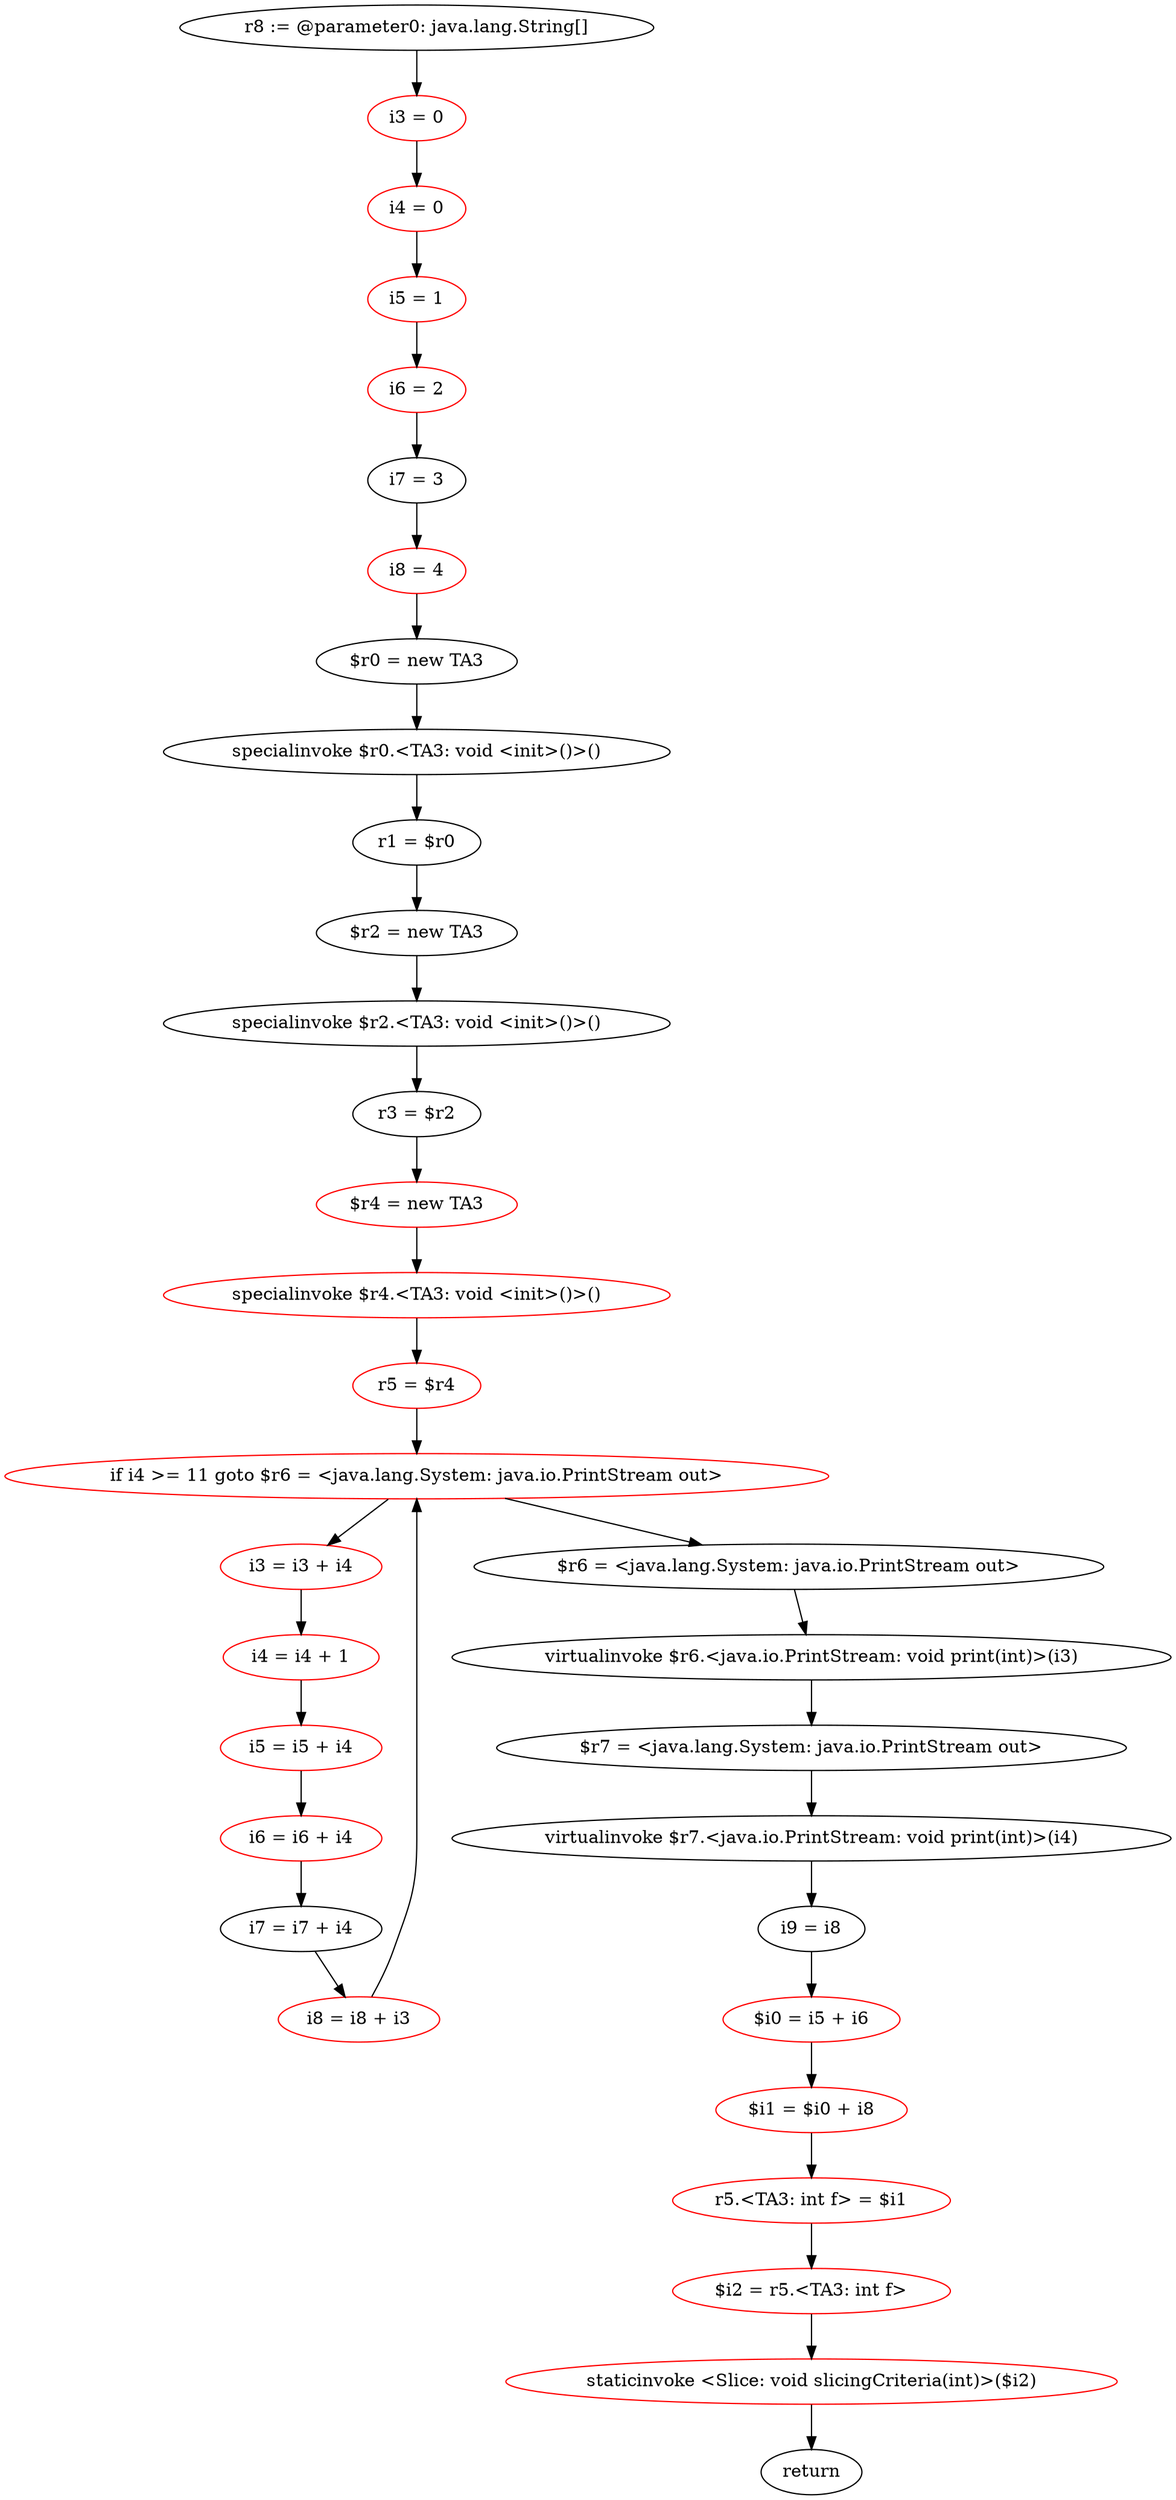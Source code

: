 digraph G {
"i3 = 0" [color="red"];
"i4 = 0" [color="red"];
"i5 = 1" [color="red"];
"i6 = 2" [color="red"];
"i8 = 4" [color="red"];
"$r4 = new TA3" [color="red"];
"specialinvoke $r4.<TA3: void <init>()>()" [color="red"];
"r5 = $r4" [color="red"];
"if i4 >= 11 goto $r6 = <java.lang.System: java.io.PrintStream out>" [color="red"];
"i3 = i3 + i4" [color="red"];
"i4 = i4 + 1" [color="red"];
"i5 = i5 + i4" [color="red"];
"i6 = i6 + i4" [color="red"];
"i8 = i8 + i3" [color="red"];
"$i0 = i5 + i6" [color="red"];
"$i1 = $i0 + i8" [color="red"];
"r5.<TA3: int f> = $i1" [color="red"];
"$i2 = r5.<TA3: int f>" [color="red"];
"staticinvoke <Slice: void slicingCriteria(int)>($i2)" [color="red"];
"r8 := @parameter0: java.lang.String[]" -> "i3 = 0"
"i3 = 0" -> "i4 = 0"
"i4 = 0" -> "i5 = 1"
"i5 = 1" -> "i6 = 2"
"i6 = 2" -> "i7 = 3"
"i7 = 3" -> "i8 = 4"
"i8 = 4" -> "$r0 = new TA3"
"$r0 = new TA3" -> "specialinvoke $r0.<TA3: void <init>()>()"
"specialinvoke $r0.<TA3: void <init>()>()" -> "r1 = $r0"
"r1 = $r0" -> "$r2 = new TA3"
"$r2 = new TA3" -> "specialinvoke $r2.<TA3: void <init>()>()"
"specialinvoke $r2.<TA3: void <init>()>()" -> "r3 = $r2"
"r3 = $r2" -> "$r4 = new TA3"
"$r4 = new TA3" -> "specialinvoke $r4.<TA3: void <init>()>()"
"specialinvoke $r4.<TA3: void <init>()>()" -> "r5 = $r4"
"r5 = $r4" -> "if i4 >= 11 goto $r6 = <java.lang.System: java.io.PrintStream out>"
"if i4 >= 11 goto $r6 = <java.lang.System: java.io.PrintStream out>" -> "i3 = i3 + i4"
"if i4 >= 11 goto $r6 = <java.lang.System: java.io.PrintStream out>" -> "$r6 = <java.lang.System: java.io.PrintStream out>"
"i3 = i3 + i4" -> "i4 = i4 + 1"
"$r6 = <java.lang.System: java.io.PrintStream out>" -> "virtualinvoke $r6.<java.io.PrintStream: void print(int)>(i3)"
"i4 = i4 + 1" -> "i5 = i5 + i4"
"virtualinvoke $r6.<java.io.PrintStream: void print(int)>(i3)" -> "$r7 = <java.lang.System: java.io.PrintStream out>"
"i5 = i5 + i4" -> "i6 = i6 + i4"
"$r7 = <java.lang.System: java.io.PrintStream out>" -> "virtualinvoke $r7.<java.io.PrintStream: void print(int)>(i4)"
"i6 = i6 + i4" -> "i7 = i7 + i4"
"virtualinvoke $r7.<java.io.PrintStream: void print(int)>(i4)" -> "i9 = i8"
"i7 = i7 + i4" -> "i8 = i8 + i3"
"i9 = i8" -> "$i0 = i5 + i6"
"i8 = i8 + i3" -> "if i4 >= 11 goto $r6 = <java.lang.System: java.io.PrintStream out>"
"$i0 = i5 + i6" -> "$i1 = $i0 + i8"
"$i1 = $i0 + i8" -> "r5.<TA3: int f> = $i1"
"r5.<TA3: int f> = $i1" -> "$i2 = r5.<TA3: int f>"
"$i2 = r5.<TA3: int f>" -> "staticinvoke <Slice: void slicingCriteria(int)>($i2)"
"staticinvoke <Slice: void slicingCriteria(int)>($i2)" -> "return"
}